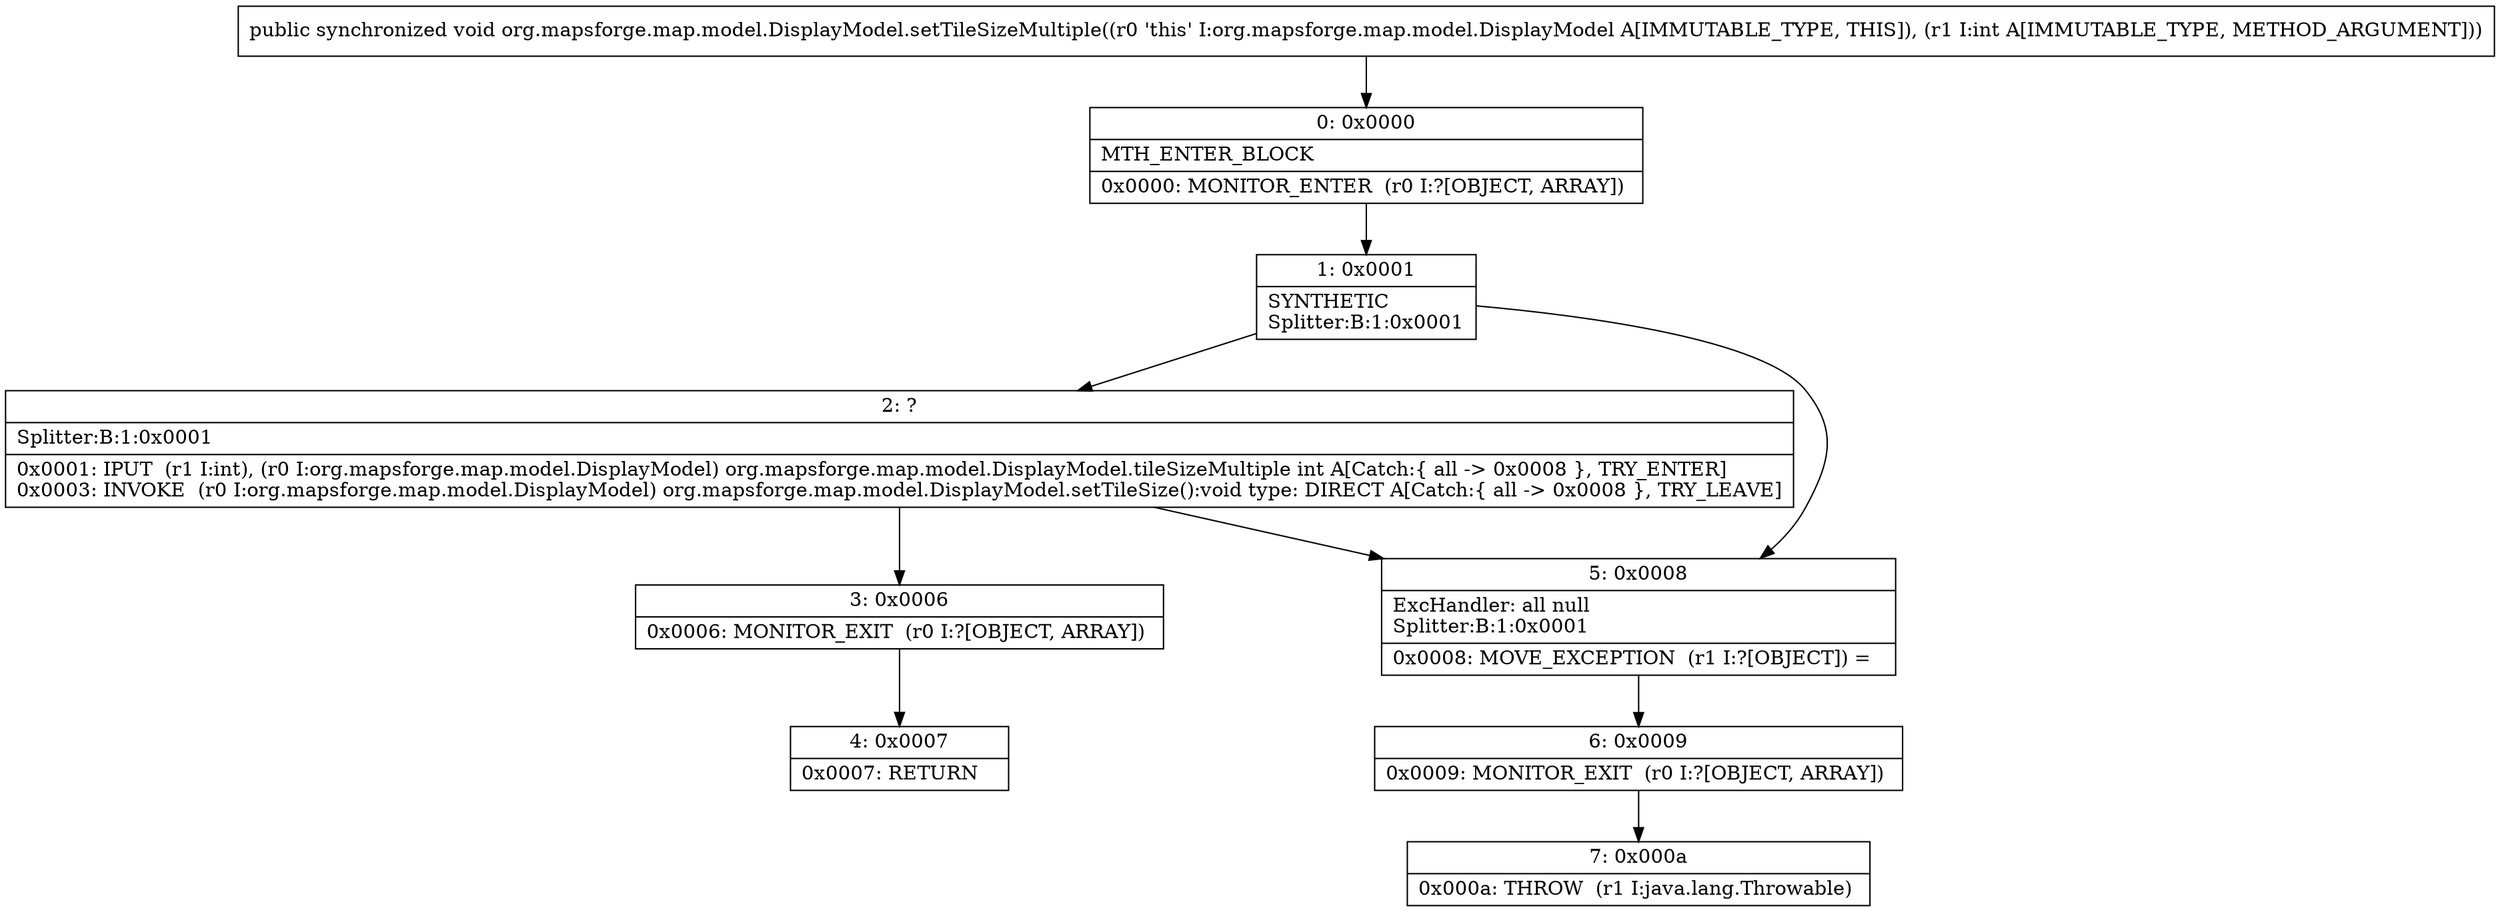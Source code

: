 digraph "CFG fororg.mapsforge.map.model.DisplayModel.setTileSizeMultiple(I)V" {
Node_0 [shape=record,label="{0\:\ 0x0000|MTH_ENTER_BLOCK\l|0x0000: MONITOR_ENTER  (r0 I:?[OBJECT, ARRAY]) \l}"];
Node_1 [shape=record,label="{1\:\ 0x0001|SYNTHETIC\lSplitter:B:1:0x0001\l}"];
Node_2 [shape=record,label="{2\:\ ?|Splitter:B:1:0x0001\l|0x0001: IPUT  (r1 I:int), (r0 I:org.mapsforge.map.model.DisplayModel) org.mapsforge.map.model.DisplayModel.tileSizeMultiple int A[Catch:\{ all \-\> 0x0008 \}, TRY_ENTER]\l0x0003: INVOKE  (r0 I:org.mapsforge.map.model.DisplayModel) org.mapsforge.map.model.DisplayModel.setTileSize():void type: DIRECT A[Catch:\{ all \-\> 0x0008 \}, TRY_LEAVE]\l}"];
Node_3 [shape=record,label="{3\:\ 0x0006|0x0006: MONITOR_EXIT  (r0 I:?[OBJECT, ARRAY]) \l}"];
Node_4 [shape=record,label="{4\:\ 0x0007|0x0007: RETURN   \l}"];
Node_5 [shape=record,label="{5\:\ 0x0008|ExcHandler: all null\lSplitter:B:1:0x0001\l|0x0008: MOVE_EXCEPTION  (r1 I:?[OBJECT]) =  \l}"];
Node_6 [shape=record,label="{6\:\ 0x0009|0x0009: MONITOR_EXIT  (r0 I:?[OBJECT, ARRAY]) \l}"];
Node_7 [shape=record,label="{7\:\ 0x000a|0x000a: THROW  (r1 I:java.lang.Throwable) \l}"];
MethodNode[shape=record,label="{public synchronized void org.mapsforge.map.model.DisplayModel.setTileSizeMultiple((r0 'this' I:org.mapsforge.map.model.DisplayModel A[IMMUTABLE_TYPE, THIS]), (r1 I:int A[IMMUTABLE_TYPE, METHOD_ARGUMENT])) }"];
MethodNode -> Node_0;
Node_0 -> Node_1;
Node_1 -> Node_2;
Node_1 -> Node_5;
Node_2 -> Node_3;
Node_2 -> Node_5;
Node_3 -> Node_4;
Node_5 -> Node_6;
Node_6 -> Node_7;
}

